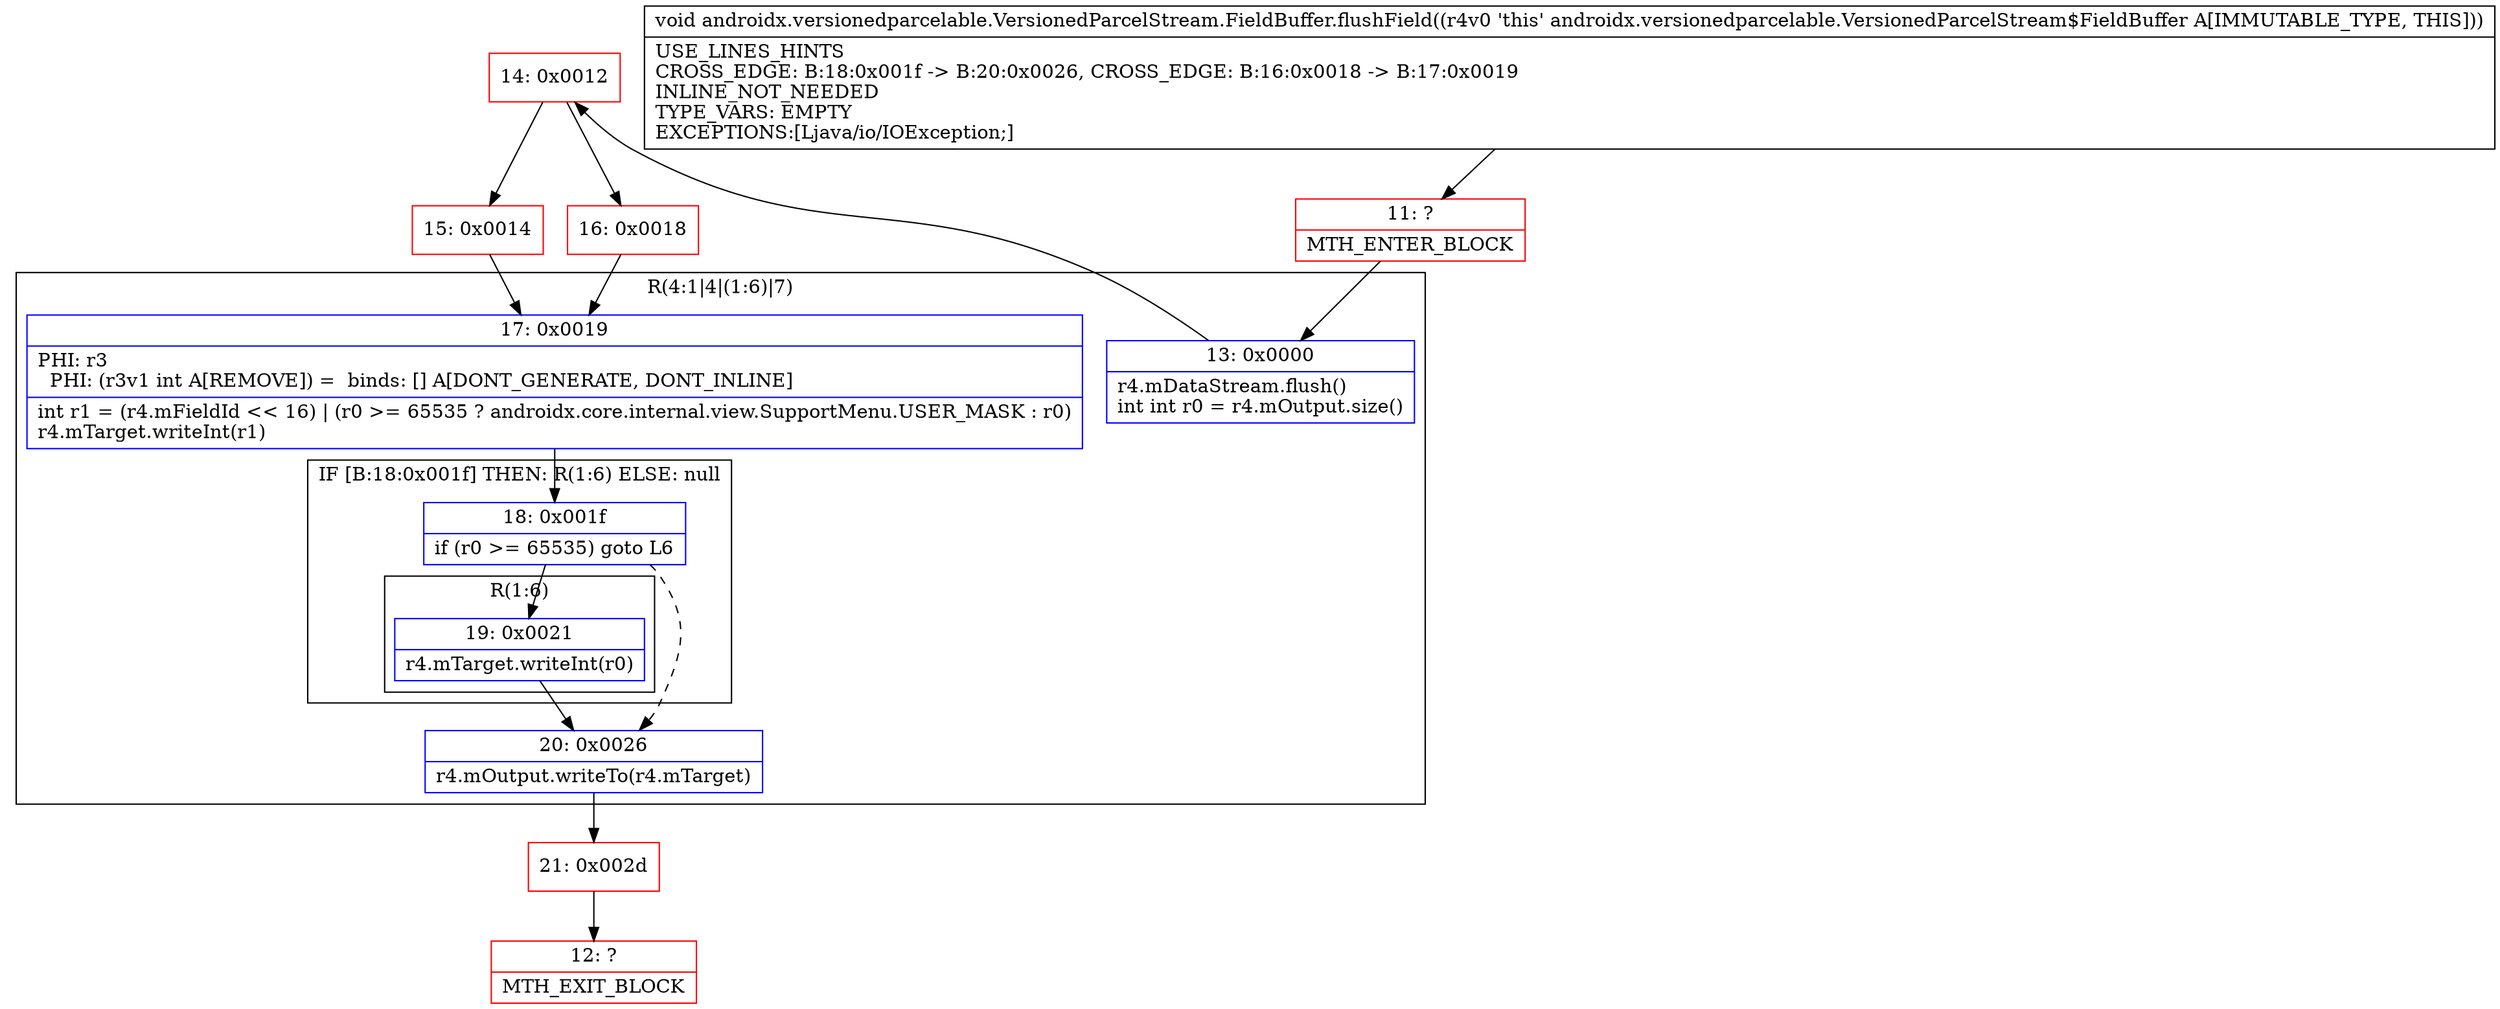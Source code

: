 digraph "CFG forandroidx.versionedparcelable.VersionedParcelStream.FieldBuffer.flushField()V" {
subgraph cluster_Region_731156305 {
label = "R(4:1|4|(1:6)|7)";
node [shape=record,color=blue];
Node_13 [shape=record,label="{13\:\ 0x0000|r4.mDataStream.flush()\lint int r0 = r4.mOutput.size()\l}"];
Node_17 [shape=record,label="{17\:\ 0x0019|PHI: r3 \l  PHI: (r3v1 int A[REMOVE]) =  binds: [] A[DONT_GENERATE, DONT_INLINE]\l|int r1 = (r4.mFieldId \<\< 16) \| (r0 \>= 65535 ? androidx.core.internal.view.SupportMenu.USER_MASK : r0)\lr4.mTarget.writeInt(r1)\l}"];
subgraph cluster_IfRegion_1078676343 {
label = "IF [B:18:0x001f] THEN: R(1:6) ELSE: null";
node [shape=record,color=blue];
Node_18 [shape=record,label="{18\:\ 0x001f|if (r0 \>= 65535) goto L6\l}"];
subgraph cluster_Region_1517207216 {
label = "R(1:6)";
node [shape=record,color=blue];
Node_19 [shape=record,label="{19\:\ 0x0021|r4.mTarget.writeInt(r0)\l}"];
}
}
Node_20 [shape=record,label="{20\:\ 0x0026|r4.mOutput.writeTo(r4.mTarget)\l}"];
}
Node_11 [shape=record,color=red,label="{11\:\ ?|MTH_ENTER_BLOCK\l}"];
Node_14 [shape=record,color=red,label="{14\:\ 0x0012}"];
Node_15 [shape=record,color=red,label="{15\:\ 0x0014}"];
Node_21 [shape=record,color=red,label="{21\:\ 0x002d}"];
Node_12 [shape=record,color=red,label="{12\:\ ?|MTH_EXIT_BLOCK\l}"];
Node_16 [shape=record,color=red,label="{16\:\ 0x0018}"];
MethodNode[shape=record,label="{void androidx.versionedparcelable.VersionedParcelStream.FieldBuffer.flushField((r4v0 'this' androidx.versionedparcelable.VersionedParcelStream$FieldBuffer A[IMMUTABLE_TYPE, THIS]))  | USE_LINES_HINTS\lCROSS_EDGE: B:18:0x001f \-\> B:20:0x0026, CROSS_EDGE: B:16:0x0018 \-\> B:17:0x0019\lINLINE_NOT_NEEDED\lTYPE_VARS: EMPTY\lEXCEPTIONS:[Ljava\/io\/IOException;]\l}"];
MethodNode -> Node_11;Node_13 -> Node_14;
Node_17 -> Node_18;
Node_18 -> Node_19;
Node_18 -> Node_20[style=dashed];
Node_19 -> Node_20;
Node_20 -> Node_21;
Node_11 -> Node_13;
Node_14 -> Node_15;
Node_14 -> Node_16;
Node_15 -> Node_17;
Node_21 -> Node_12;
Node_16 -> Node_17;
}

